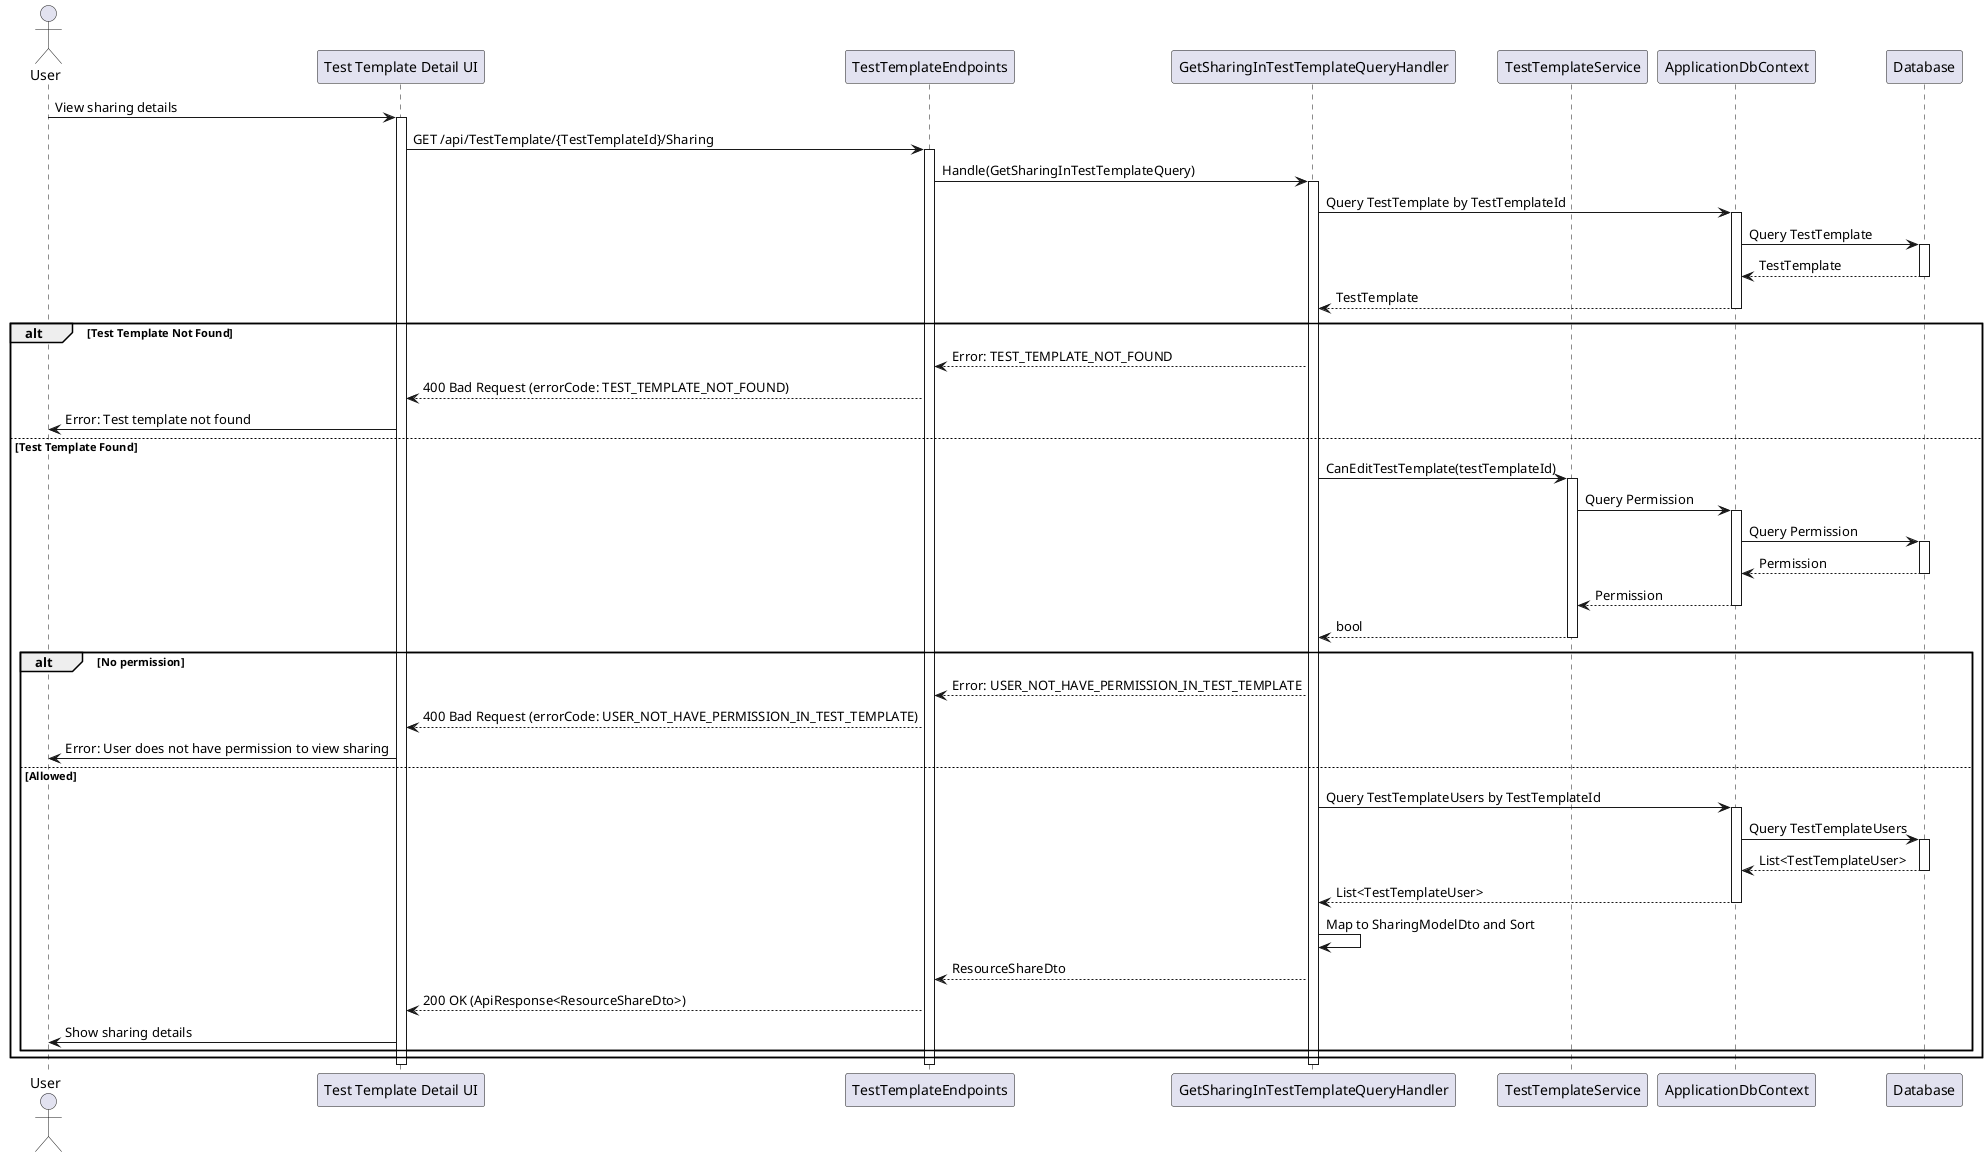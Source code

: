 @startuml
actor User
participant "Test Template Detail UI" as UI
participant TestTemplateEndpoints
participant GetSharingInTestTemplateQueryHandler as Handler
participant TestTemplateService
participant ApplicationDbContext
participant Database

User -> UI : View sharing details
activate UI
UI -> TestTemplateEndpoints : GET /api/TestTemplate/{TestTemplateId}/Sharing
activate TestTemplateEndpoints
TestTemplateEndpoints -> Handler : Handle(GetSharingInTestTemplateQuery)
activate Handler
Handler -> ApplicationDbContext : Query TestTemplate by TestTemplateId
activate ApplicationDbContext
ApplicationDbContext -> Database : Query TestTemplate
activate Database
Database --> ApplicationDbContext : TestTemplate
deactivate Database
ApplicationDbContext --> Handler : TestTemplate
deactivate ApplicationDbContext
alt Test Template Not Found
    Handler --> TestTemplateEndpoints : Error: TEST_TEMPLATE_NOT_FOUND
    TestTemplateEndpoints --> UI : 400 Bad Request (errorCode: TEST_TEMPLATE_NOT_FOUND)
    UI -> User : Error: Test template not found
else Test Template Found
    Handler -> TestTemplateService : CanEditTestTemplate(testTemplateId)
    activate TestTemplateService
    TestTemplateService -> ApplicationDbContext : Query Permission
    activate ApplicationDbContext
    ApplicationDbContext -> Database : Query Permission
    activate Database
    Database --> ApplicationDbContext : Permission
    deactivate Database
    ApplicationDbContext --> TestTemplateService : Permission
    deactivate ApplicationDbContext
    TestTemplateService --> Handler : bool
    deactivate TestTemplateService
    alt No permission
        Handler --> TestTemplateEndpoints : Error: USER_NOT_HAVE_PERMISSION_IN_TEST_TEMPLATE
        TestTemplateEndpoints --> UI : 400 Bad Request (errorCode: USER_NOT_HAVE_PERMISSION_IN_TEST_TEMPLATE)
        UI -> User : Error: User does not have permission to view sharing
    else Allowed
        Handler -> ApplicationDbContext : Query TestTemplateUsers by TestTemplateId
        activate ApplicationDbContext
        ApplicationDbContext -> Database : Query TestTemplateUsers
        activate Database
        Database --> ApplicationDbContext : List<TestTemplateUser>
        deactivate Database
        ApplicationDbContext --> Handler : List<TestTemplateUser>
        deactivate ApplicationDbContext
        Handler -> Handler : Map to SharingModelDto and Sort
        Handler --> TestTemplateEndpoints : ResourceShareDto
        TestTemplateEndpoints --> UI : 200 OK (ApiResponse<ResourceShareDto>)
        UI -> User : Show sharing details
    end
end
deactivate Handler
deactivate TestTemplateEndpoints
deactivate UI
@enduml